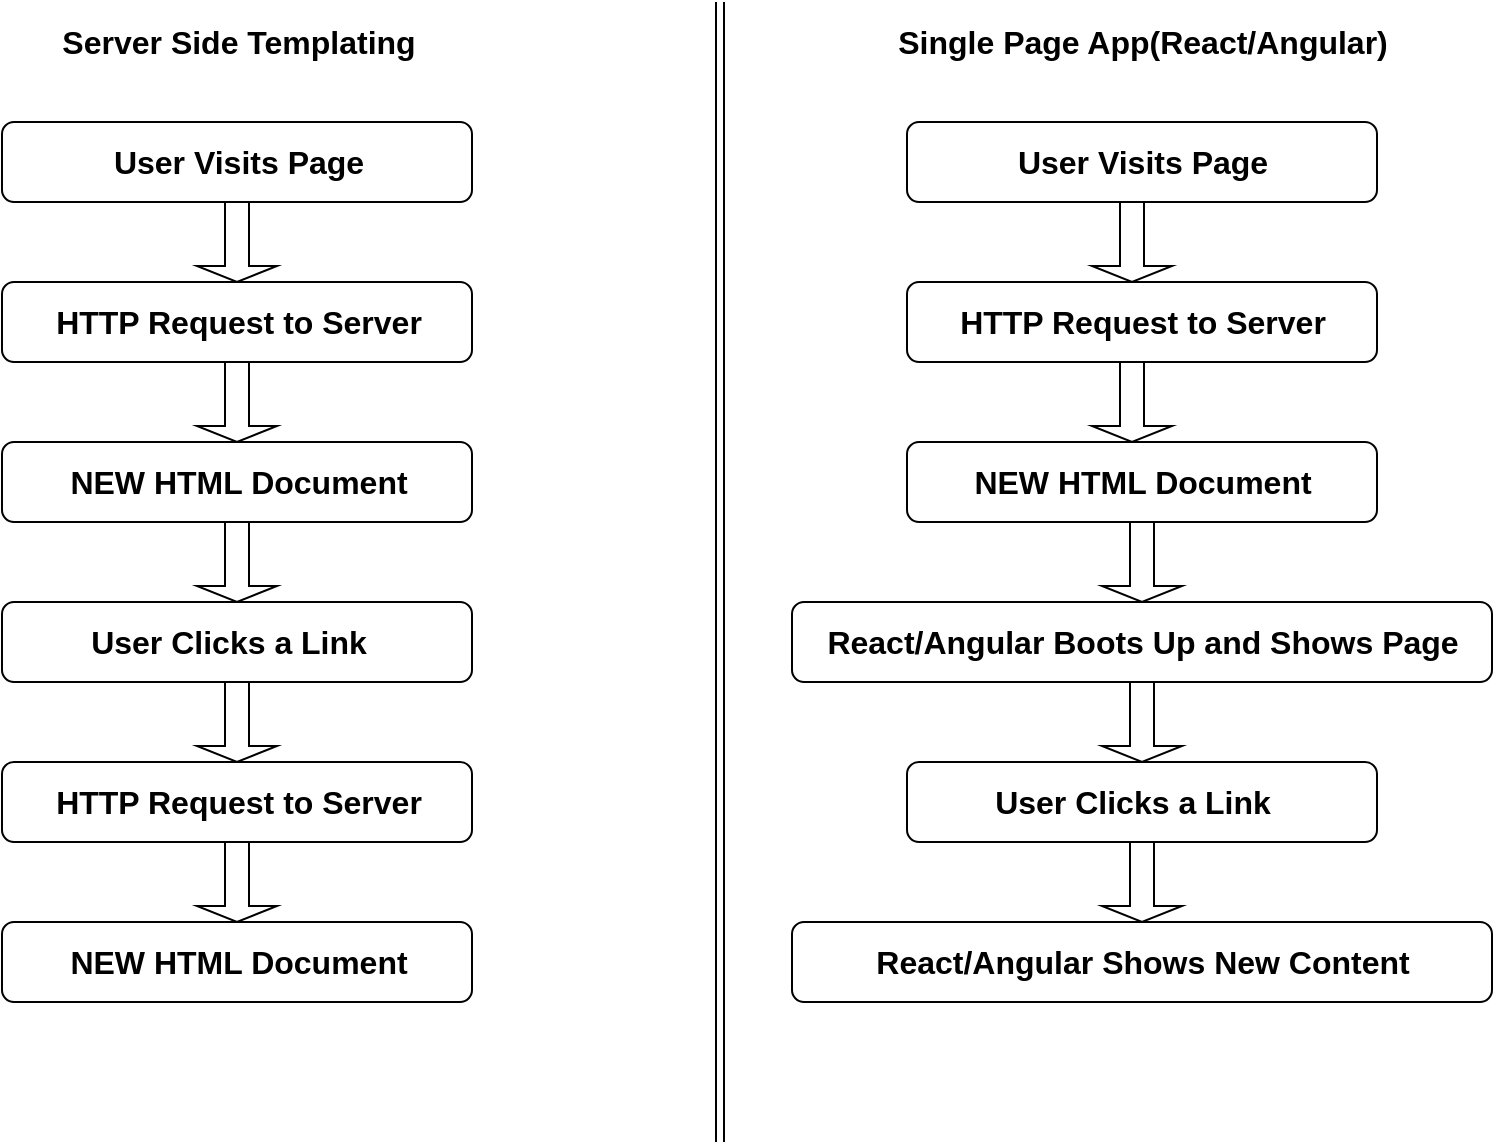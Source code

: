 <mxfile version="14.7.3" type="github">
  <diagram id="XUj2ENyhS2ARooJv0qg7" name="Page-1">
    <mxGraphModel dx="1186" dy="719" grid="1" gridSize="10" guides="1" tooltips="1" connect="1" arrows="1" fold="1" page="1" pageScale="1" pageWidth="827" pageHeight="1169" math="0" shadow="0">
      <root>
        <mxCell id="0" />
        <mxCell id="1" parent="0" />
        <mxCell id="VjTj9eyjBaNBBCIU912L-1" value="" style="rounded=1;whiteSpace=wrap;html=1;" parent="1" vertex="1">
          <mxGeometry x="55" y="110" width="235" height="40" as="geometry" />
        </mxCell>
        <mxCell id="VjTj9eyjBaNBBCIU912L-4" value="&lt;b&gt;&lt;font style=&quot;font-size: 16px&quot;&gt;Server Side Templating&lt;/font&gt;&lt;/b&gt;" style="text;html=1;resizable=0;autosize=1;align=center;verticalAlign=middle;points=[];fillColor=none;strokeColor=none;rounded=0;" parent="1" vertex="1">
          <mxGeometry x="77.5" y="60" width="190" height="20" as="geometry" />
        </mxCell>
        <mxCell id="VjTj9eyjBaNBBCIU912L-5" value="&lt;span style=&quot;font-size: 16px&quot;&gt;&lt;b&gt;User Visits Page&lt;/b&gt;&lt;/span&gt;" style="text;html=1;resizable=0;autosize=1;align=center;verticalAlign=middle;points=[];fillColor=none;strokeColor=none;rounded=0;" parent="1" vertex="1">
          <mxGeometry x="102.5" y="120" width="140" height="20" as="geometry" />
        </mxCell>
        <mxCell id="VjTj9eyjBaNBBCIU912L-6" value="" style="rounded=1;whiteSpace=wrap;html=1;" parent="1" vertex="1">
          <mxGeometry x="55" y="190" width="235" height="40" as="geometry" />
        </mxCell>
        <mxCell id="VjTj9eyjBaNBBCIU912L-7" value="&lt;span style=&quot;font-size: 16px&quot;&gt;&lt;b&gt;HTTP Request to Server&lt;/b&gt;&lt;/span&gt;" style="text;html=1;resizable=0;autosize=1;align=center;verticalAlign=middle;points=[];fillColor=none;strokeColor=none;rounded=0;" parent="1" vertex="1">
          <mxGeometry x="72.5" y="200" width="200" height="20" as="geometry" />
        </mxCell>
        <mxCell id="VjTj9eyjBaNBBCIU912L-8" value="" style="rounded=1;whiteSpace=wrap;html=1;" parent="1" vertex="1">
          <mxGeometry x="55" y="270" width="235" height="40" as="geometry" />
        </mxCell>
        <mxCell id="VjTj9eyjBaNBBCIU912L-9" value="&lt;b style=&quot;font-size: 16px&quot;&gt;NEW HTML Document&lt;/b&gt;" style="text;html=1;resizable=0;autosize=1;align=center;verticalAlign=middle;points=[];fillColor=none;strokeColor=none;rounded=0;" parent="1" vertex="1">
          <mxGeometry x="82.5" y="280" width="180" height="20" as="geometry" />
        </mxCell>
        <mxCell id="VjTj9eyjBaNBBCIU912L-10" value="" style="rounded=1;whiteSpace=wrap;html=1;" parent="1" vertex="1">
          <mxGeometry x="55" y="350" width="235" height="40" as="geometry" />
        </mxCell>
        <mxCell id="VjTj9eyjBaNBBCIU912L-11" value="&lt;span style=&quot;font-size: 16px&quot;&gt;&lt;b&gt;User Clicks a Link&lt;/b&gt;&lt;/span&gt;" style="text;html=1;resizable=0;autosize=1;align=center;verticalAlign=middle;points=[];fillColor=none;strokeColor=none;rounded=0;" parent="1" vertex="1">
          <mxGeometry x="92.5" y="360" width="150" height="20" as="geometry" />
        </mxCell>
        <mxCell id="VjTj9eyjBaNBBCIU912L-12" value="" style="rounded=1;whiteSpace=wrap;html=1;" parent="1" vertex="1">
          <mxGeometry x="55" y="430" width="235" height="40" as="geometry" />
        </mxCell>
        <mxCell id="VjTj9eyjBaNBBCIU912L-14" value="&lt;span style=&quot;font-size: 16px&quot;&gt;&lt;b&gt;HTTP Request to Server&lt;/b&gt;&lt;/span&gt;" style="text;html=1;resizable=0;autosize=1;align=center;verticalAlign=middle;points=[];fillColor=none;strokeColor=none;rounded=0;" parent="1" vertex="1">
          <mxGeometry x="72.5" y="440" width="200" height="20" as="geometry" />
        </mxCell>
        <mxCell id="VjTj9eyjBaNBBCIU912L-15" value="" style="rounded=1;whiteSpace=wrap;html=1;" parent="1" vertex="1">
          <mxGeometry x="55" y="510" width="235" height="40" as="geometry" />
        </mxCell>
        <mxCell id="VjTj9eyjBaNBBCIU912L-16" value="&lt;b style=&quot;font-size: 16px&quot;&gt;NEW HTML Document&lt;/b&gt;" style="text;html=1;resizable=0;autosize=1;align=center;verticalAlign=middle;points=[];fillColor=none;strokeColor=none;rounded=0;" parent="1" vertex="1">
          <mxGeometry x="82.5" y="520" width="180" height="20" as="geometry" />
        </mxCell>
        <mxCell id="VjTj9eyjBaNBBCIU912L-17" value="" style="endArrow=none;html=1;shape=link;" parent="1" edge="1">
          <mxGeometry width="50" height="50" relative="1" as="geometry">
            <mxPoint x="414" y="620" as="sourcePoint" />
            <mxPoint x="414" y="50" as="targetPoint" />
          </mxGeometry>
        </mxCell>
        <mxCell id="VjTj9eyjBaNBBCIU912L-18" value="" style="rounded=1;whiteSpace=wrap;html=1;" parent="1" vertex="1">
          <mxGeometry x="507.5" y="110" width="235" height="40" as="geometry" />
        </mxCell>
        <mxCell id="VjTj9eyjBaNBBCIU912L-19" value="&lt;span style=&quot;font-size: 16px&quot;&gt;&lt;b&gt;Single Page App(React/Angular)&lt;/b&gt;&lt;/span&gt;" style="text;html=1;resizable=0;autosize=1;align=center;verticalAlign=middle;points=[];fillColor=none;strokeColor=none;rounded=0;" parent="1" vertex="1">
          <mxGeometry x="495" y="60" width="260" height="20" as="geometry" />
        </mxCell>
        <mxCell id="VjTj9eyjBaNBBCIU912L-20" value="&lt;span style=&quot;font-size: 16px&quot;&gt;&lt;b&gt;User Visits Page&lt;/b&gt;&lt;/span&gt;" style="text;html=1;resizable=0;autosize=1;align=center;verticalAlign=middle;points=[];fillColor=none;strokeColor=none;rounded=0;" parent="1" vertex="1">
          <mxGeometry x="555" y="120" width="140" height="20" as="geometry" />
        </mxCell>
        <mxCell id="VjTj9eyjBaNBBCIU912L-21" value="" style="rounded=1;whiteSpace=wrap;html=1;" parent="1" vertex="1">
          <mxGeometry x="507.5" y="190" width="235" height="40" as="geometry" />
        </mxCell>
        <mxCell id="VjTj9eyjBaNBBCIU912L-22" value="&lt;span style=&quot;font-size: 16px&quot;&gt;&lt;b&gt;HTTP Request to Server&lt;/b&gt;&lt;/span&gt;" style="text;html=1;resizable=0;autosize=1;align=center;verticalAlign=middle;points=[];fillColor=none;strokeColor=none;rounded=0;" parent="1" vertex="1">
          <mxGeometry x="525" y="200" width="200" height="20" as="geometry" />
        </mxCell>
        <mxCell id="VjTj9eyjBaNBBCIU912L-24" value="" style="shape=singleArrow;direction=south;whiteSpace=wrap;html=1;" parent="1" vertex="1">
          <mxGeometry x="152.5" y="150" width="40" height="40" as="geometry" />
        </mxCell>
        <mxCell id="VjTj9eyjBaNBBCIU912L-25" value="" style="shape=singleArrow;direction=south;whiteSpace=wrap;html=1;" parent="1" vertex="1">
          <mxGeometry x="152.5" y="230" width="40" height="40" as="geometry" />
        </mxCell>
        <mxCell id="VjTj9eyjBaNBBCIU912L-27" value="" style="shape=singleArrow;direction=south;whiteSpace=wrap;html=1;" parent="1" vertex="1">
          <mxGeometry x="152.5" y="310" width="40" height="40" as="geometry" />
        </mxCell>
        <mxCell id="VjTj9eyjBaNBBCIU912L-28" value="" style="shape=singleArrow;direction=south;whiteSpace=wrap;html=1;" parent="1" vertex="1">
          <mxGeometry x="152.5" y="390" width="40" height="40" as="geometry" />
        </mxCell>
        <mxCell id="VjTj9eyjBaNBBCIU912L-29" value="" style="shape=singleArrow;direction=south;whiteSpace=wrap;html=1;" parent="1" vertex="1">
          <mxGeometry x="152.5" y="470" width="40" height="40" as="geometry" />
        </mxCell>
        <mxCell id="VjTj9eyjBaNBBCIU912L-31" value="" style="rounded=1;whiteSpace=wrap;html=1;" parent="1" vertex="1">
          <mxGeometry x="507.5" y="270" width="235" height="40" as="geometry" />
        </mxCell>
        <mxCell id="VjTj9eyjBaNBBCIU912L-32" value="&lt;b style=&quot;font-size: 16px&quot;&gt;NEW HTML Document&lt;/b&gt;" style="text;html=1;resizable=0;autosize=1;align=center;verticalAlign=middle;points=[];fillColor=none;strokeColor=none;rounded=0;" parent="1" vertex="1">
          <mxGeometry x="535" y="280" width="180" height="20" as="geometry" />
        </mxCell>
        <mxCell id="VjTj9eyjBaNBBCIU912L-34" value="" style="rounded=1;whiteSpace=wrap;html=1;" parent="1" vertex="1">
          <mxGeometry x="450" y="350" width="350" height="40" as="geometry" />
        </mxCell>
        <mxCell id="VjTj9eyjBaNBBCIU912L-35" value="&lt;span style=&quot;font-size: 16px&quot;&gt;&lt;b&gt;React/Angular Boots Up and Shows Page&lt;/b&gt;&lt;/span&gt;" style="text;html=1;resizable=0;autosize=1;align=center;verticalAlign=middle;points=[];fillColor=none;strokeColor=none;rounded=0;" parent="1" vertex="1">
          <mxGeometry x="460" y="360" width="330" height="20" as="geometry" />
        </mxCell>
        <mxCell id="VjTj9eyjBaNBBCIU912L-38" value="" style="rounded=1;whiteSpace=wrap;html=1;" parent="1" vertex="1">
          <mxGeometry x="507.5" y="430" width="235" height="40" as="geometry" />
        </mxCell>
        <mxCell id="VjTj9eyjBaNBBCIU912L-39" value="&lt;span style=&quot;font-size: 16px&quot;&gt;&lt;b&gt;User Clicks a Link&lt;/b&gt;&lt;/span&gt;" style="text;html=1;resizable=0;autosize=1;align=center;verticalAlign=middle;points=[];fillColor=none;strokeColor=none;rounded=0;" parent="1" vertex="1">
          <mxGeometry x="545" y="440" width="150" height="20" as="geometry" />
        </mxCell>
        <mxCell id="VjTj9eyjBaNBBCIU912L-40" value="" style="rounded=1;whiteSpace=wrap;html=1;" parent="1" vertex="1">
          <mxGeometry x="450" y="510" width="350" height="40" as="geometry" />
        </mxCell>
        <mxCell id="VjTj9eyjBaNBBCIU912L-41" value="&lt;span style=&quot;font-size: 16px&quot;&gt;&lt;b&gt;React/Angular Shows New Content&lt;/b&gt;&lt;/span&gt;" style="text;html=1;resizable=0;autosize=1;align=center;verticalAlign=middle;points=[];fillColor=none;strokeColor=none;rounded=0;" parent="1" vertex="1">
          <mxGeometry x="485" y="520" width="280" height="20" as="geometry" />
        </mxCell>
        <mxCell id="VjTj9eyjBaNBBCIU912L-42" value="" style="shape=singleArrow;direction=south;whiteSpace=wrap;html=1;" parent="1" vertex="1">
          <mxGeometry x="600" y="150" width="40" height="40" as="geometry" />
        </mxCell>
        <mxCell id="VjTj9eyjBaNBBCIU912L-43" value="" style="shape=singleArrow;direction=south;whiteSpace=wrap;html=1;" parent="1" vertex="1">
          <mxGeometry x="605" y="310" width="40" height="40" as="geometry" />
        </mxCell>
        <mxCell id="VjTj9eyjBaNBBCIU912L-44" value="" style="shape=singleArrow;direction=south;whiteSpace=wrap;html=1;fontStyle=1" parent="1" vertex="1">
          <mxGeometry x="600" y="230" width="40" height="40" as="geometry" />
        </mxCell>
        <mxCell id="VjTj9eyjBaNBBCIU912L-45" value="" style="shape=singleArrow;direction=south;whiteSpace=wrap;html=1;" parent="1" vertex="1">
          <mxGeometry x="605" y="390" width="40" height="40" as="geometry" />
        </mxCell>
        <mxCell id="VjTj9eyjBaNBBCIU912L-46" value="" style="shape=singleArrow;direction=south;whiteSpace=wrap;html=1;" parent="1" vertex="1">
          <mxGeometry x="605" y="470" width="40" height="40" as="geometry" />
        </mxCell>
      </root>
    </mxGraphModel>
  </diagram>
</mxfile>

